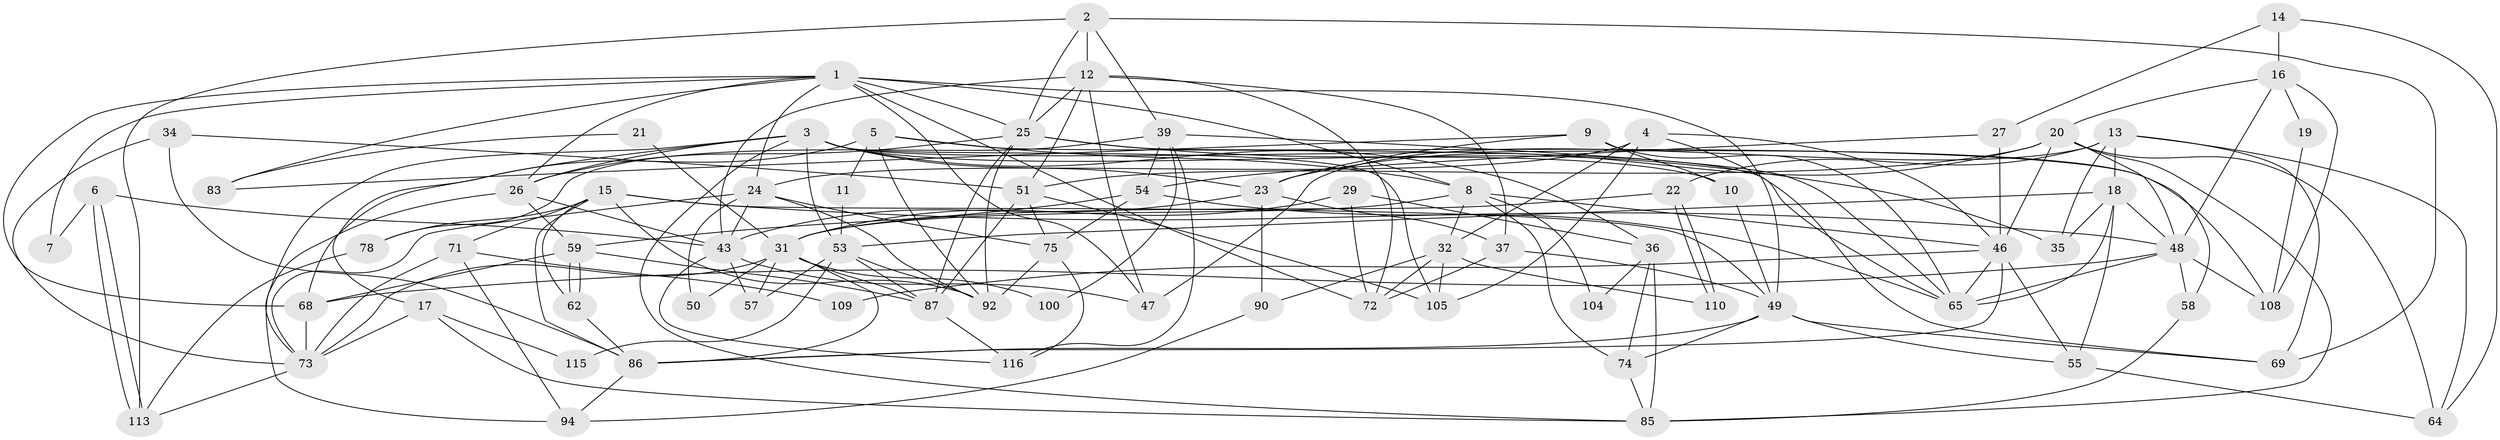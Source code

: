// original degree distribution, {6: 0.1282051282051282, 5: 0.13675213675213677, 9: 0.008547008547008548, 4: 0.3076923076923077, 3: 0.27350427350427353, 2: 0.11965811965811966, 7: 0.02564102564102564}
// Generated by graph-tools (version 1.1) at 2025/41/03/06/25 10:41:53]
// undirected, 75 vertices, 184 edges
graph export_dot {
graph [start="1"]
  node [color=gray90,style=filled];
  1 [super="+28"];
  2 [super="+93"];
  3 [super="+41"];
  4 [super="+66"];
  5 [super="+79"];
  6;
  7;
  8 [super="+70"];
  9 [super="+106"];
  10;
  11;
  12 [super="+63"];
  13 [super="+102"];
  14;
  15 [super="+30"];
  16 [super="+91"];
  17 [super="+114"];
  18 [super="+42"];
  19;
  20 [super="+33"];
  21;
  22;
  23 [super="+56"];
  24 [super="+38"];
  25 [super="+111"];
  26 [super="+44"];
  27;
  29;
  31 [super="+67"];
  32 [super="+61"];
  34 [super="+45"];
  35;
  36 [super="+40"];
  37;
  39 [super="+52"];
  43 [super="+88"];
  46 [super="+60"];
  47;
  48 [super="+95"];
  49 [super="+89"];
  50;
  51 [super="+97"];
  53 [super="+76"];
  54 [super="+82"];
  55 [super="+84"];
  57;
  58 [super="+98"];
  59 [super="+101"];
  62;
  64;
  65 [super="+117"];
  68;
  69;
  71 [super="+103"];
  72 [super="+81"];
  73 [super="+112"];
  74 [super="+77"];
  75 [super="+80"];
  78;
  83;
  85;
  86 [super="+99"];
  87;
  90;
  92 [super="+96"];
  94;
  100;
  104;
  105 [super="+107"];
  108;
  109;
  110;
  113;
  115;
  116;
  1 -- 25;
  1 -- 49;
  1 -- 68;
  1 -- 83;
  1 -- 7;
  1 -- 47;
  1 -- 8;
  1 -- 24;
  1 -- 26;
  1 -- 72;
  2 -- 69;
  2 -- 113;
  2 -- 39;
  2 -- 12;
  2 -- 25;
  3 -- 85;
  3 -- 10;
  3 -- 17;
  3 -- 36;
  3 -- 105;
  3 -- 108;
  3 -- 53;
  3 -- 73;
  3 -- 26;
  3 -- 23;
  4 -- 69;
  4 -- 46;
  4 -- 32;
  4 -- 24;
  4 -- 105;
  5 -- 8;
  5 -- 11;
  5 -- 68;
  5 -- 92;
  5 -- 65;
  6 -- 43;
  6 -- 113;
  6 -- 113;
  6 -- 7;
  8 -- 46 [weight=2];
  8 -- 104;
  8 -- 32;
  8 -- 31;
  8 -- 74;
  9 -- 65;
  9 -- 23;
  9 -- 83;
  9 -- 10;
  10 -- 49;
  11 -- 53;
  12 -- 37;
  12 -- 72;
  12 -- 43;
  12 -- 47;
  12 -- 51;
  12 -- 25;
  13 -- 69;
  13 -- 22;
  13 -- 35;
  13 -- 47;
  13 -- 64;
  13 -- 18;
  14 -- 64;
  14 -- 27;
  14 -- 16;
  15 -- 62;
  15 -- 48;
  15 -- 49;
  15 -- 78;
  15 -- 92;
  15 -- 86;
  15 -- 71;
  16 -- 108;
  16 -- 19;
  16 -- 48;
  16 -- 20;
  17 -- 73 [weight=2];
  17 -- 115;
  17 -- 85;
  18 -- 55;
  18 -- 35;
  18 -- 48;
  18 -- 53;
  18 -- 65;
  19 -- 108;
  20 -- 85;
  20 -- 23;
  20 -- 64;
  20 -- 48;
  20 -- 51;
  20 -- 46;
  21 -- 83;
  21 -- 31;
  22 -- 31;
  22 -- 110;
  22 -- 110;
  23 -- 37;
  23 -- 43;
  23 -- 90;
  24 -- 43;
  24 -- 92;
  24 -- 50;
  24 -- 73;
  24 -- 75;
  25 -- 87;
  25 -- 58 [weight=2];
  25 -- 35;
  25 -- 92;
  25 -- 26;
  26 -- 43;
  26 -- 59 [weight=2];
  26 -- 94;
  27 -- 46;
  27 -- 54;
  29 -- 31;
  29 -- 36;
  29 -- 72;
  31 -- 87;
  31 -- 50;
  31 -- 100 [weight=2];
  31 -- 57;
  31 -- 73;
  31 -- 86;
  32 -- 90;
  32 -- 72;
  32 -- 105;
  32 -- 110;
  34 -- 73;
  34 -- 51;
  34 -- 86;
  36 -- 85;
  36 -- 104;
  36 -- 74;
  37 -- 49;
  37 -- 72;
  39 -- 65;
  39 -- 78;
  39 -- 116;
  39 -- 100;
  39 -- 54;
  43 -- 47;
  43 -- 116;
  43 -- 57;
  46 -- 65;
  46 -- 109;
  46 -- 86;
  46 -- 55;
  48 -- 58;
  48 -- 65;
  48 -- 108;
  48 -- 68;
  49 -- 69;
  49 -- 55;
  49 -- 74 [weight=2];
  49 -- 86;
  51 -- 87;
  51 -- 105;
  51 -- 75;
  53 -- 57;
  53 -- 115;
  53 -- 87;
  53 -- 92;
  54 -- 59;
  54 -- 65;
  54 -- 75;
  55 -- 64;
  58 -- 85;
  59 -- 62;
  59 -- 62;
  59 -- 87;
  59 -- 68;
  62 -- 86;
  68 -- 73;
  71 -- 94;
  71 -- 109;
  71 -- 73;
  73 -- 113;
  74 -- 85;
  75 -- 116;
  75 -- 92;
  78 -- 113;
  86 -- 94;
  87 -- 116;
  90 -- 94;
}
